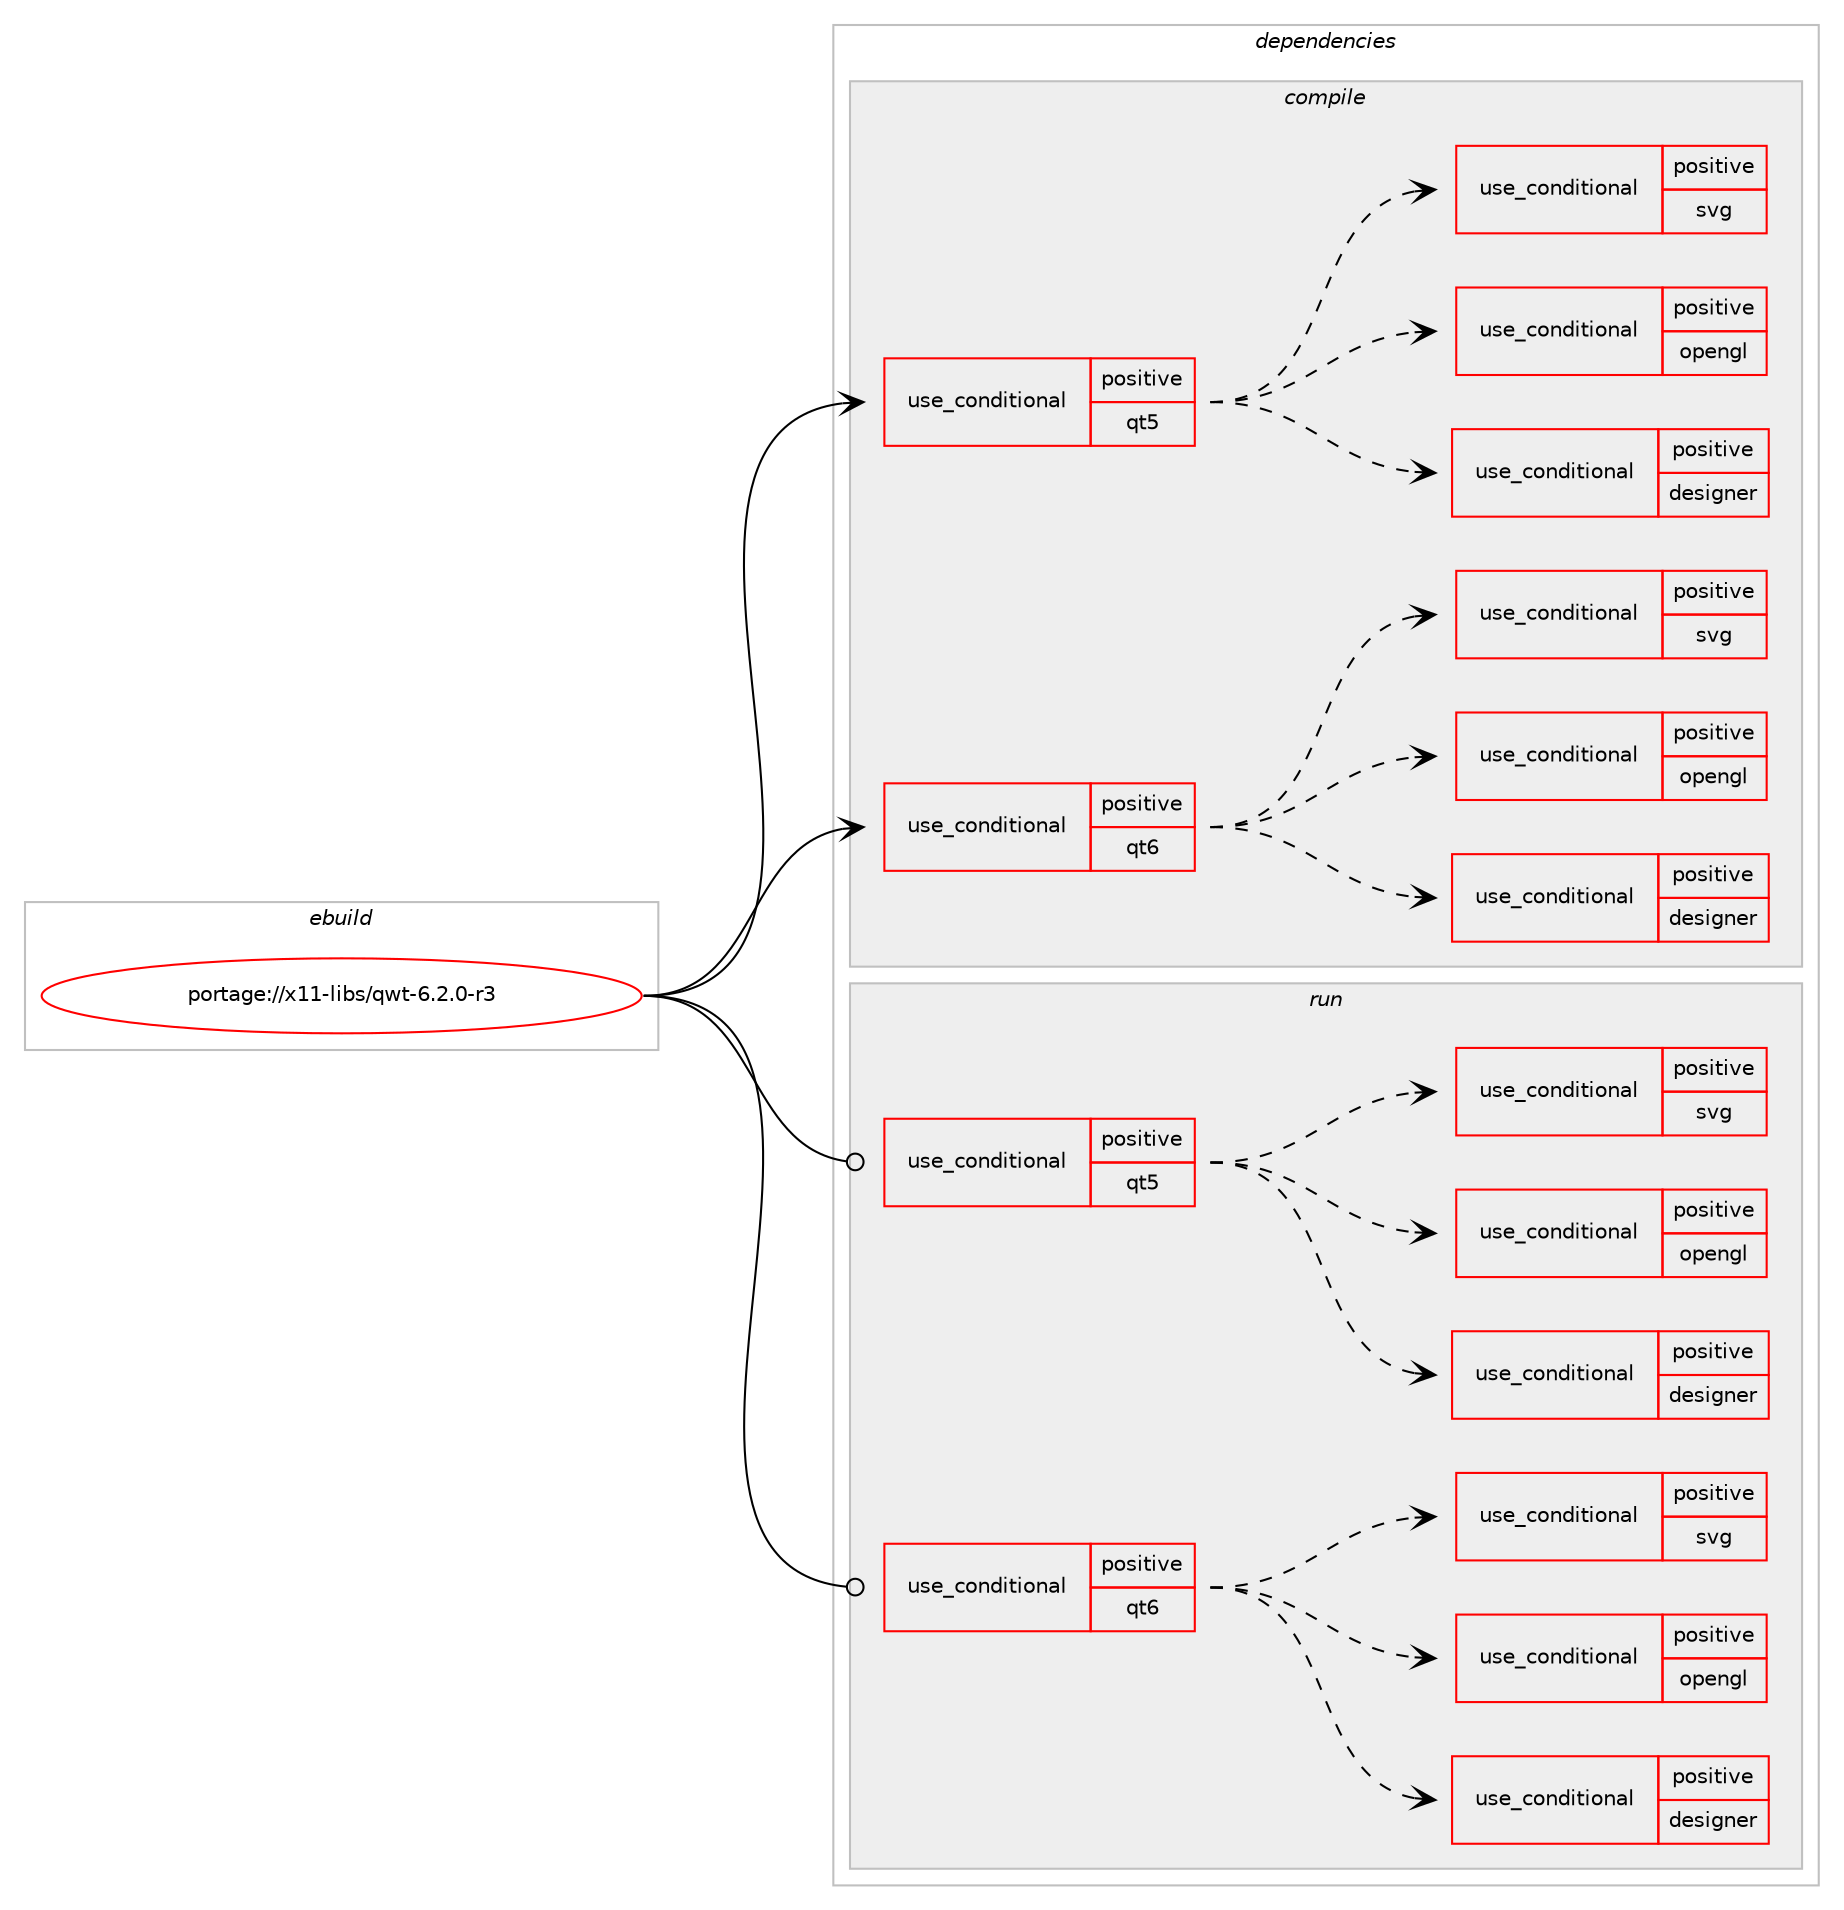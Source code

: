 digraph prolog {

# *************
# Graph options
# *************

newrank=true;
concentrate=true;
compound=true;
graph [rankdir=LR,fontname=Helvetica,fontsize=10,ranksep=1.5];#, ranksep=2.5, nodesep=0.2];
edge  [arrowhead=vee];
node  [fontname=Helvetica,fontsize=10];

# **********
# The ebuild
# **********

subgraph cluster_leftcol {
color=gray;
rank=same;
label=<<i>ebuild</i>>;
id [label="portage://x11-libs/qwt-6.2.0-r3", color=red, width=4, href="../x11-libs/qwt-6.2.0-r3.svg"];
}

# ****************
# The dependencies
# ****************

subgraph cluster_midcol {
color=gray;
label=<<i>dependencies</i>>;
subgraph cluster_compile {
fillcolor="#eeeeee";
style=filled;
label=<<i>compile</i>>;
subgraph cond3918 {
dependency6530 [label=<<TABLE BORDER="0" CELLBORDER="1" CELLSPACING="0" CELLPADDING="4"><TR><TD ROWSPAN="3" CELLPADDING="10">use_conditional</TD></TR><TR><TD>positive</TD></TR><TR><TD>qt5</TD></TR></TABLE>>, shape=none, color=red];
# *** BEGIN UNKNOWN DEPENDENCY TYPE (TODO) ***
# dependency6530 -> package_dependency(portage://x11-libs/qwt-6.2.0-r3,install,no,dev-qt,qtconcurrent,none,[,,],[slot(5)],[])
# *** END UNKNOWN DEPENDENCY TYPE (TODO) ***

# *** BEGIN UNKNOWN DEPENDENCY TYPE (TODO) ***
# dependency6530 -> package_dependency(portage://x11-libs/qwt-6.2.0-r3,install,no,dev-qt,qtcore,none,[,,],[slot(5)],[])
# *** END UNKNOWN DEPENDENCY TYPE (TODO) ***

# *** BEGIN UNKNOWN DEPENDENCY TYPE (TODO) ***
# dependency6530 -> package_dependency(portage://x11-libs/qwt-6.2.0-r3,install,no,dev-qt,qtgui,none,[,,],[slot(5)],[])
# *** END UNKNOWN DEPENDENCY TYPE (TODO) ***

# *** BEGIN UNKNOWN DEPENDENCY TYPE (TODO) ***
# dependency6530 -> package_dependency(portage://x11-libs/qwt-6.2.0-r3,install,no,dev-qt,qtprintsupport,none,[,,],[slot(5)],[])
# *** END UNKNOWN DEPENDENCY TYPE (TODO) ***

# *** BEGIN UNKNOWN DEPENDENCY TYPE (TODO) ***
# dependency6530 -> package_dependency(portage://x11-libs/qwt-6.2.0-r3,install,no,dev-qt,qtwidgets,none,[,,],[slot(5)],[])
# *** END UNKNOWN DEPENDENCY TYPE (TODO) ***

subgraph cond3919 {
dependency6531 [label=<<TABLE BORDER="0" CELLBORDER="1" CELLSPACING="0" CELLPADDING="4"><TR><TD ROWSPAN="3" CELLPADDING="10">use_conditional</TD></TR><TR><TD>positive</TD></TR><TR><TD>designer</TD></TR></TABLE>>, shape=none, color=red];
# *** BEGIN UNKNOWN DEPENDENCY TYPE (TODO) ***
# dependency6531 -> package_dependency(portage://x11-libs/qwt-6.2.0-r3,install,no,dev-qt,designer,none,[,,],[slot(5)],[])
# *** END UNKNOWN DEPENDENCY TYPE (TODO) ***

}
dependency6530:e -> dependency6531:w [weight=20,style="dashed",arrowhead="vee"];
subgraph cond3920 {
dependency6532 [label=<<TABLE BORDER="0" CELLBORDER="1" CELLSPACING="0" CELLPADDING="4"><TR><TD ROWSPAN="3" CELLPADDING="10">use_conditional</TD></TR><TR><TD>positive</TD></TR><TR><TD>opengl</TD></TR></TABLE>>, shape=none, color=red];
# *** BEGIN UNKNOWN DEPENDENCY TYPE (TODO) ***
# dependency6532 -> package_dependency(portage://x11-libs/qwt-6.2.0-r3,install,no,dev-qt,qtopengl,none,[,,],[slot(5)],[])
# *** END UNKNOWN DEPENDENCY TYPE (TODO) ***

# *** BEGIN UNKNOWN DEPENDENCY TYPE (TODO) ***
# dependency6532 -> package_dependency(portage://x11-libs/qwt-6.2.0-r3,install,no,virtual,opengl,none,[,,],[],[])
# *** END UNKNOWN DEPENDENCY TYPE (TODO) ***

}
dependency6530:e -> dependency6532:w [weight=20,style="dashed",arrowhead="vee"];
subgraph cond3921 {
dependency6533 [label=<<TABLE BORDER="0" CELLBORDER="1" CELLSPACING="0" CELLPADDING="4"><TR><TD ROWSPAN="3" CELLPADDING="10">use_conditional</TD></TR><TR><TD>positive</TD></TR><TR><TD>svg</TD></TR></TABLE>>, shape=none, color=red];
# *** BEGIN UNKNOWN DEPENDENCY TYPE (TODO) ***
# dependency6533 -> package_dependency(portage://x11-libs/qwt-6.2.0-r3,install,no,dev-qt,qtsvg,none,[,,],[slot(5)],[])
# *** END UNKNOWN DEPENDENCY TYPE (TODO) ***

}
dependency6530:e -> dependency6533:w [weight=20,style="dashed",arrowhead="vee"];
}
id:e -> dependency6530:w [weight=20,style="solid",arrowhead="vee"];
subgraph cond3922 {
dependency6534 [label=<<TABLE BORDER="0" CELLBORDER="1" CELLSPACING="0" CELLPADDING="4"><TR><TD ROWSPAN="3" CELLPADDING="10">use_conditional</TD></TR><TR><TD>positive</TD></TR><TR><TD>qt6</TD></TR></TABLE>>, shape=none, color=red];
# *** BEGIN UNKNOWN DEPENDENCY TYPE (TODO) ***
# dependency6534 -> package_dependency(portage://x11-libs/qwt-6.2.0-r3,install,no,dev-qt,qtbase,none,[,,],[slot(6)],[use(enable(concurrent),none),use(enable(gui),none),use(enable(cups),none),use(enable(widgets),none)])
# *** END UNKNOWN DEPENDENCY TYPE (TODO) ***

subgraph cond3923 {
dependency6535 [label=<<TABLE BORDER="0" CELLBORDER="1" CELLSPACING="0" CELLPADDING="4"><TR><TD ROWSPAN="3" CELLPADDING="10">use_conditional</TD></TR><TR><TD>positive</TD></TR><TR><TD>designer</TD></TR></TABLE>>, shape=none, color=red];
# *** BEGIN UNKNOWN DEPENDENCY TYPE (TODO) ***
# dependency6535 -> package_dependency(portage://x11-libs/qwt-6.2.0-r3,install,no,dev-qt,qttools,none,[,,],[slot(6)],[use(enable(designer),none)])
# *** END UNKNOWN DEPENDENCY TYPE (TODO) ***

}
dependency6534:e -> dependency6535:w [weight=20,style="dashed",arrowhead="vee"];
subgraph cond3924 {
dependency6536 [label=<<TABLE BORDER="0" CELLBORDER="1" CELLSPACING="0" CELLPADDING="4"><TR><TD ROWSPAN="3" CELLPADDING="10">use_conditional</TD></TR><TR><TD>positive</TD></TR><TR><TD>opengl</TD></TR></TABLE>>, shape=none, color=red];
# *** BEGIN UNKNOWN DEPENDENCY TYPE (TODO) ***
# dependency6536 -> package_dependency(portage://x11-libs/qwt-6.2.0-r3,install,no,dev-qt,qtbase,none,[,,],[slot(6)],[use(enable(opengl),none)])
# *** END UNKNOWN DEPENDENCY TYPE (TODO) ***

# *** BEGIN UNKNOWN DEPENDENCY TYPE (TODO) ***
# dependency6536 -> package_dependency(portage://x11-libs/qwt-6.2.0-r3,install,no,virtual,opengl,none,[,,],[],[])
# *** END UNKNOWN DEPENDENCY TYPE (TODO) ***

}
dependency6534:e -> dependency6536:w [weight=20,style="dashed",arrowhead="vee"];
subgraph cond3925 {
dependency6537 [label=<<TABLE BORDER="0" CELLBORDER="1" CELLSPACING="0" CELLPADDING="4"><TR><TD ROWSPAN="3" CELLPADDING="10">use_conditional</TD></TR><TR><TD>positive</TD></TR><TR><TD>svg</TD></TR></TABLE>>, shape=none, color=red];
# *** BEGIN UNKNOWN DEPENDENCY TYPE (TODO) ***
# dependency6537 -> package_dependency(portage://x11-libs/qwt-6.2.0-r3,install,no,dev-qt,qtsvg,none,[,,],[slot(6)],[])
# *** END UNKNOWN DEPENDENCY TYPE (TODO) ***

}
dependency6534:e -> dependency6537:w [weight=20,style="dashed",arrowhead="vee"];
}
id:e -> dependency6534:w [weight=20,style="solid",arrowhead="vee"];
}
subgraph cluster_compileandrun {
fillcolor="#eeeeee";
style=filled;
label=<<i>compile and run</i>>;
}
subgraph cluster_run {
fillcolor="#eeeeee";
style=filled;
label=<<i>run</i>>;
subgraph cond3926 {
dependency6538 [label=<<TABLE BORDER="0" CELLBORDER="1" CELLSPACING="0" CELLPADDING="4"><TR><TD ROWSPAN="3" CELLPADDING="10">use_conditional</TD></TR><TR><TD>positive</TD></TR><TR><TD>qt5</TD></TR></TABLE>>, shape=none, color=red];
# *** BEGIN UNKNOWN DEPENDENCY TYPE (TODO) ***
# dependency6538 -> package_dependency(portage://x11-libs/qwt-6.2.0-r3,run,no,dev-qt,qtconcurrent,none,[,,],[slot(5)],[])
# *** END UNKNOWN DEPENDENCY TYPE (TODO) ***

# *** BEGIN UNKNOWN DEPENDENCY TYPE (TODO) ***
# dependency6538 -> package_dependency(portage://x11-libs/qwt-6.2.0-r3,run,no,dev-qt,qtcore,none,[,,],[slot(5)],[])
# *** END UNKNOWN DEPENDENCY TYPE (TODO) ***

# *** BEGIN UNKNOWN DEPENDENCY TYPE (TODO) ***
# dependency6538 -> package_dependency(portage://x11-libs/qwt-6.2.0-r3,run,no,dev-qt,qtgui,none,[,,],[slot(5)],[])
# *** END UNKNOWN DEPENDENCY TYPE (TODO) ***

# *** BEGIN UNKNOWN DEPENDENCY TYPE (TODO) ***
# dependency6538 -> package_dependency(portage://x11-libs/qwt-6.2.0-r3,run,no,dev-qt,qtprintsupport,none,[,,],[slot(5)],[])
# *** END UNKNOWN DEPENDENCY TYPE (TODO) ***

# *** BEGIN UNKNOWN DEPENDENCY TYPE (TODO) ***
# dependency6538 -> package_dependency(portage://x11-libs/qwt-6.2.0-r3,run,no,dev-qt,qtwidgets,none,[,,],[slot(5)],[])
# *** END UNKNOWN DEPENDENCY TYPE (TODO) ***

subgraph cond3927 {
dependency6539 [label=<<TABLE BORDER="0" CELLBORDER="1" CELLSPACING="0" CELLPADDING="4"><TR><TD ROWSPAN="3" CELLPADDING="10">use_conditional</TD></TR><TR><TD>positive</TD></TR><TR><TD>designer</TD></TR></TABLE>>, shape=none, color=red];
# *** BEGIN UNKNOWN DEPENDENCY TYPE (TODO) ***
# dependency6539 -> package_dependency(portage://x11-libs/qwt-6.2.0-r3,run,no,dev-qt,designer,none,[,,],[slot(5)],[])
# *** END UNKNOWN DEPENDENCY TYPE (TODO) ***

}
dependency6538:e -> dependency6539:w [weight=20,style="dashed",arrowhead="vee"];
subgraph cond3928 {
dependency6540 [label=<<TABLE BORDER="0" CELLBORDER="1" CELLSPACING="0" CELLPADDING="4"><TR><TD ROWSPAN="3" CELLPADDING="10">use_conditional</TD></TR><TR><TD>positive</TD></TR><TR><TD>opengl</TD></TR></TABLE>>, shape=none, color=red];
# *** BEGIN UNKNOWN DEPENDENCY TYPE (TODO) ***
# dependency6540 -> package_dependency(portage://x11-libs/qwt-6.2.0-r3,run,no,dev-qt,qtopengl,none,[,,],[slot(5)],[])
# *** END UNKNOWN DEPENDENCY TYPE (TODO) ***

# *** BEGIN UNKNOWN DEPENDENCY TYPE (TODO) ***
# dependency6540 -> package_dependency(portage://x11-libs/qwt-6.2.0-r3,run,no,virtual,opengl,none,[,,],[],[])
# *** END UNKNOWN DEPENDENCY TYPE (TODO) ***

}
dependency6538:e -> dependency6540:w [weight=20,style="dashed",arrowhead="vee"];
subgraph cond3929 {
dependency6541 [label=<<TABLE BORDER="0" CELLBORDER="1" CELLSPACING="0" CELLPADDING="4"><TR><TD ROWSPAN="3" CELLPADDING="10">use_conditional</TD></TR><TR><TD>positive</TD></TR><TR><TD>svg</TD></TR></TABLE>>, shape=none, color=red];
# *** BEGIN UNKNOWN DEPENDENCY TYPE (TODO) ***
# dependency6541 -> package_dependency(portage://x11-libs/qwt-6.2.0-r3,run,no,dev-qt,qtsvg,none,[,,],[slot(5)],[])
# *** END UNKNOWN DEPENDENCY TYPE (TODO) ***

}
dependency6538:e -> dependency6541:w [weight=20,style="dashed",arrowhead="vee"];
}
id:e -> dependency6538:w [weight=20,style="solid",arrowhead="odot"];
subgraph cond3930 {
dependency6542 [label=<<TABLE BORDER="0" CELLBORDER="1" CELLSPACING="0" CELLPADDING="4"><TR><TD ROWSPAN="3" CELLPADDING="10">use_conditional</TD></TR><TR><TD>positive</TD></TR><TR><TD>qt6</TD></TR></TABLE>>, shape=none, color=red];
# *** BEGIN UNKNOWN DEPENDENCY TYPE (TODO) ***
# dependency6542 -> package_dependency(portage://x11-libs/qwt-6.2.0-r3,run,no,dev-qt,qtbase,none,[,,],[slot(6)],[use(enable(concurrent),none),use(enable(gui),none),use(enable(cups),none),use(enable(widgets),none)])
# *** END UNKNOWN DEPENDENCY TYPE (TODO) ***

subgraph cond3931 {
dependency6543 [label=<<TABLE BORDER="0" CELLBORDER="1" CELLSPACING="0" CELLPADDING="4"><TR><TD ROWSPAN="3" CELLPADDING="10">use_conditional</TD></TR><TR><TD>positive</TD></TR><TR><TD>designer</TD></TR></TABLE>>, shape=none, color=red];
# *** BEGIN UNKNOWN DEPENDENCY TYPE (TODO) ***
# dependency6543 -> package_dependency(portage://x11-libs/qwt-6.2.0-r3,run,no,dev-qt,qttools,none,[,,],[slot(6)],[use(enable(designer),none)])
# *** END UNKNOWN DEPENDENCY TYPE (TODO) ***

}
dependency6542:e -> dependency6543:w [weight=20,style="dashed",arrowhead="vee"];
subgraph cond3932 {
dependency6544 [label=<<TABLE BORDER="0" CELLBORDER="1" CELLSPACING="0" CELLPADDING="4"><TR><TD ROWSPAN="3" CELLPADDING="10">use_conditional</TD></TR><TR><TD>positive</TD></TR><TR><TD>opengl</TD></TR></TABLE>>, shape=none, color=red];
# *** BEGIN UNKNOWN DEPENDENCY TYPE (TODO) ***
# dependency6544 -> package_dependency(portage://x11-libs/qwt-6.2.0-r3,run,no,dev-qt,qtbase,none,[,,],[slot(6)],[use(enable(opengl),none)])
# *** END UNKNOWN DEPENDENCY TYPE (TODO) ***

# *** BEGIN UNKNOWN DEPENDENCY TYPE (TODO) ***
# dependency6544 -> package_dependency(portage://x11-libs/qwt-6.2.0-r3,run,no,virtual,opengl,none,[,,],[],[])
# *** END UNKNOWN DEPENDENCY TYPE (TODO) ***

}
dependency6542:e -> dependency6544:w [weight=20,style="dashed",arrowhead="vee"];
subgraph cond3933 {
dependency6545 [label=<<TABLE BORDER="0" CELLBORDER="1" CELLSPACING="0" CELLPADDING="4"><TR><TD ROWSPAN="3" CELLPADDING="10">use_conditional</TD></TR><TR><TD>positive</TD></TR><TR><TD>svg</TD></TR></TABLE>>, shape=none, color=red];
# *** BEGIN UNKNOWN DEPENDENCY TYPE (TODO) ***
# dependency6545 -> package_dependency(portage://x11-libs/qwt-6.2.0-r3,run,no,dev-qt,qtsvg,none,[,,],[slot(6)],[])
# *** END UNKNOWN DEPENDENCY TYPE (TODO) ***

}
dependency6542:e -> dependency6545:w [weight=20,style="dashed",arrowhead="vee"];
}
id:e -> dependency6542:w [weight=20,style="solid",arrowhead="odot"];
}
}

# **************
# The candidates
# **************

subgraph cluster_choices {
rank=same;
color=gray;
label=<<i>candidates</i>>;

}

}
